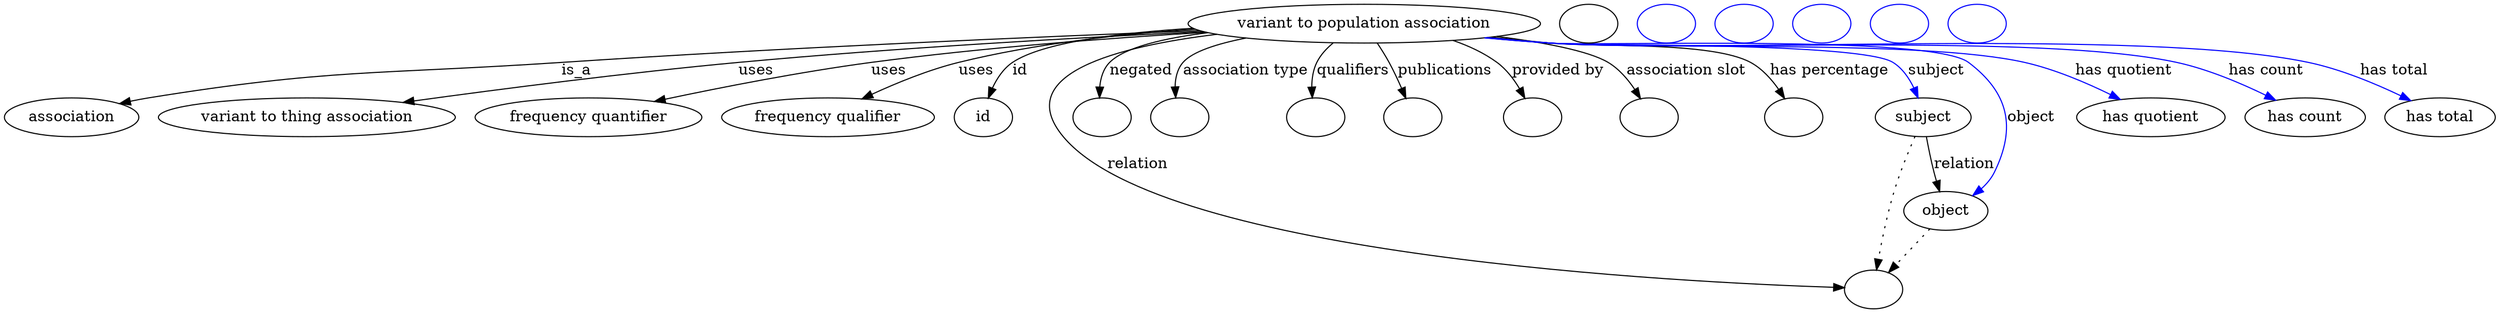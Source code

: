 digraph {
	graph [bb="0,0,1882.2,281"];
	node [label="\N"];
	"variant to population association"	 [height=0.5,
		label="variant to population association",
		pos="1031.4,263",
		width=3.4803];
	association	 [height=0.5,
		pos="49.402,177",
		width=1.3723];
	"variant to population association" -> association	 [label=is_a,
		lp="431.68,220",
		pos="e,85.623,189.45 912.06,257.5 788.72,251.47 590.66,240.77 419.85,227 280.71,215.78 244.17,222.94 107.4,195 103.5,194.2 99.495,193.25 \
95.492,192.21"];
	"variant to thing association"	 [height=0.5,
		pos="222.4,177",
		width=2.9346];
	"variant to population association" -> "variant to thing association"	 [label=uses,
		lp="560.46,220",
		pos="e,299.96,189.32 913.53,256.71 815.57,250.88 672.61,241 548.29,227 453.65,216.34 430.53,209.54 336.4,195 327.84,193.68 318.92,192.29 \
310.01,190.89"];
	"frequency quantifier"	 [height=0.5,
		pos="427.4,177",
		width=2.2656];
	"variant to population association" -> "frequency quantifier"	 [label=uses,
		lp="662.46,220",
		pos="e,480.18,190.82 915.85,255.9 840.04,250.31 738.9,241.07 650.29,227 595.67,218.33 534.42,204.27 489.97,193.26"];
	"frequency qualifier"	 [height=0.5,
		pos="604.4,177",
		width=2.1428];
	"variant to population association" -> "frequency qualifier"	 [label=uses,
		lp="727.46,220",
		pos="e,634.51,193.66 922.07,254.17 846.56,247.38 753.17,237.42 715.29,227 690.57,220.2 664.36,208.6 643.63,198.29"];
	id	 [height=0.5,
		pos="726.4,177",
		width=0.75];
	"variant to population association" -> id	 [color=black,
		label=id,
		lp="762.85,220",
		pos="e,732.45,194.68 911.83,257.54 849.94,252.73 782.09,243.74 756.51,227 748.04,221.46 741.6,212.63 736.89,203.92",
		style=solid];
	relation	 [color=black,
		height=0.5,
		label="",
		pos="1408.4,18",
		width=0.75];
	"variant to population association" -> relation	 [color=black,
		label=relation,
		lp="859.78,134",
		pos="e,1381.2,19.958 931.71,252.07 851.32,239.15 758.06,212.29 800.4,159 872.63,68.107 1249.9,30.587 1371,20.772",
		style=solid];
	negated	 [color=black,
		height=0.5,
		label="",
		pos="836.4,177",
		width=0.75];
	"variant to population association" -> negated	 [color=black,
		label=negated,
		lp="869.17,220",
		pos="e,835.52,195.04 927.77,252.84 892.62,247.33 859.13,239.09 846.87,227 841.01,221.22 838.02,213.06 836.6,205",
		style=solid];
	"association type"	 [color=black,
		height=0.5,
		label="",
		pos="908.4,177",
		width=0.75];
	"variant to population association" -> "association type"	 [color=black,
		label="association type",
		lp="944.31,220",
		pos="e,898.73,194.3 949.85,249.33 926.62,243.68 905.67,236.25 898.59,227 893.55,220.41 893.52,211.93 895.51,203.83",
		style=solid];
	qualifiers	 [color=black,
		height=0.5,
		label="",
		pos="994.4,177",
		width=0.75];
	"variant to population association" -> qualifiers	 [color=black,
		label=qualifiers,
		lp="1021.5,220",
		pos="e,991.51,195.27 1008,244.97 1002.9,239.77 998.14,233.68 995.3,227 992.47,220.34 991.38,212.73 991.21,205.47",
		style=solid];
	publications	 [color=black,
		height=0.5,
		label="",
		pos="1069.4,177",
		width=0.75];
	"variant to population association" -> publications	 [color=black,
		label=publications,
		lp="1088.6,220",
		pos="e,1061.7,194.59 1039.6,244.69 1042.1,239.02 1044.9,232.75 1047.4,227 1050.7,219.52 1054.3,211.41 1057.6,203.94",
		style=solid];
	"provided by"	 [color=black,
		height=0.5,
		label="",
		pos="1160.4,177",
		width=0.75];
	"variant to population association" -> "provided by"	 [color=black,
		label="provided by",
		lp="1173,220",
		pos="e,1152.1,194.31 1090.6,246.95 1103.2,241.85 1115.9,235.3 1126.4,227 1134.6,220.53 1141.6,211.55 1147,202.97",
		style=solid];
	"association slot"	 [color=black,
		height=0.5,
		label="",
		pos="1250.4,177",
		width=0.75];
	"variant to population association" -> "association slot"	 [color=black,
		label="association slot",
		lp="1269.4,220",
		pos="e,1241.1,193.99 1122.2,250.57 1158.4,244.43 1195.1,236.32 1210.4,227 1220.3,220.95 1228.8,211.5 1235.4,202.44",
		style=solid];
	"has percentage"	 [color=black,
		height=0.5,
		label="",
		pos="1359.4,177",
		width=0.75];
	"variant to population association" -> "has percentage"	 [color=black,
		label="has percentage",
		lp="1374.8,220",
		pos="e,1349.6,193.85 1122.6,250.57 1136.9,248.67 1151.5,246.76 1165.4,245 1232.5,236.5 1256.8,258.78 1316.4,227 1327.2,221.23 1336.5,\
211.53 1343.7,202.19",
		style=solid];
	subject	 [height=0.5,
		pos="1449.4,177",
		width=0.97656];
	"variant to population association" -> subject	 [color=blue,
		label=subject,
		lp="1454.2,220",
		pos="e,1443.9,194.9 1120.3,250.26 1135.4,248.33 1150.8,246.49 1165.4,245 1193.7,242.11 1396.3,242.04 1420.4,227 1428.9,221.69 1435.2,\
212.92 1439.7,204.19",
		style=solid];
	object	 [height=0.5,
		pos="1468.4,91",
		width=0.88096];
	"variant to population association" -> object	 [color=blue,
		label=object,
		lp="1533.5,177",
		pos="e,1488.7,104.82 1119.6,250.18 1134.8,248.24 1150.6,246.42 1165.4,245 1200.1,241.68 1449.6,246.52 1478.4,227 1516.6,201.13 1524.6,\
169.4 1506.4,127 1504,121.44 1500.3,116.33 1496.1,111.82",
		style=solid];
	"has quotient"	 [height=0.5,
		pos="1625.4,177",
		width=1.4747];
	"variant to population association" -> "has quotient"	 [color=blue,
		label="has quotient",
		lp="1603.4,220",
		pos="e,1602.7,193.28 1119.2,250.12 1134.6,248.18 1150.4,246.37 1165.4,245 1247.2,237.53 1455.4,249.34 1534.4,227 1555.5,221.04 1577,209.47 \
1593.9,198.97",
		style=solid];
	"has count"	 [height=0.5,
		pos="1740.4,177",
		width=1.2154];
	"variant to population association" -> "has count"	 [color=blue,
		label="has count",
		lp="1705,220",
		pos="e,1717.1,192.38 1118.8,250.03 1134.3,248.08 1150.3,246.3 1165.4,245 1270.9,235.94 1538.9,253.47 1641.4,227 1665.1,220.88 1689.7,\
208.5 1708.4,197.59",
		style=solid];
	"has total"	 [height=0.5,
		pos="1842.4,177",
		width=1.1062];
	"variant to population association" -> "has total"	 [color=blue,
		label="has total",
		lp="1797.9,220",
		pos="e,1818.4,191.71 1118.5,249.99 1134.1,248.04 1150.2,246.26 1165.4,245 1291.7,234.55 1612.1,256.43 1735.4,227 1761.5,220.77 1788.9,\
207.83 1809.4,196.67",
		style=solid];
	association_id	 [color=black,
		height=0.5,
		label="",
		pos="1201.4,263",
		width=0.75];
	subject -> relation	 [pos="e,1411.6,35.918 1443.1,159.26 1438.4,145.63 1432,126.27 1427.4,109 1421.8,88.005 1416.9,63.934 1413.4,45.824",
		style=dotted];
	subject -> object	 [label=relation,
		lp="1481.8,134",
		pos="e,1464.4,108.92 1453.4,158.76 1456,147.17 1459.4,131.93 1462.3,118.84"];
	"variant to population association subject"	 [color=blue,
		height=0.5,
		label="",
		pos="1273.4,263",
		width=0.75];
	object -> relation	 [pos="e,1421.6,33.998 1454.8,74.435 1446.9,64.781 1436.7,52.443 1427.9,41.766",
		style=dotted];
	"variant to population association object"	 [color=blue,
		height=0.5,
		label="",
		pos="1345.4,263",
		width=0.75];
	"variant to population association has quotient"	 [color=blue,
		height=0.5,
		label="",
		pos="1417.4,263",
		width=0.75];
	"variant to population association has count"	 [color=blue,
		height=0.5,
		label="",
		pos="1489.4,263",
		width=0.75];
	"variant to population association has total"	 [color=blue,
		height=0.5,
		label="",
		pos="1561.4,263",
		width=0.75];
}
